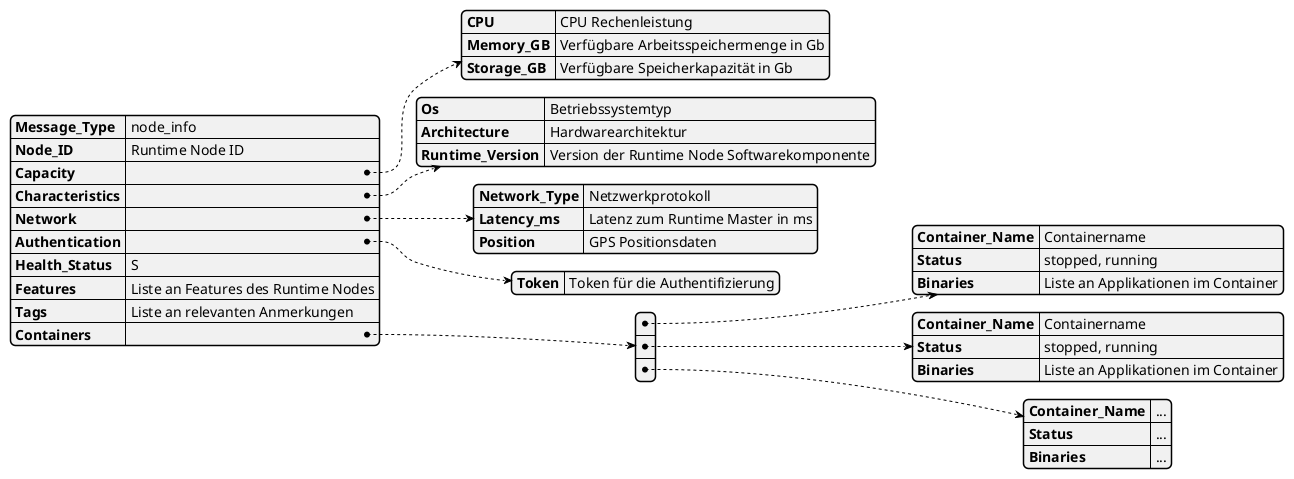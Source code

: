 @startjson
{
    "Message_Type": "node_info",
    "Node_ID": "Runtime Node ID",
    "Capacity": 
                {
                    "CPU": "CPU Rechenleistung",
                    "Memory_GB": "Verfügbare Arbeitsspeichermenge in Gb",
                    "Storage_GB": "Verfügbare Speicherkapazität in Gb"
                },
    "Characteristics": 
                        {
                            "Os": "Betriebssystemtyp",
                            "Architecture": "Hardwarearchitektur",
                            "Runtime_Version": "Version der Runtime Node Softwarekomponente"
                        },
    "Network": 
                {
                    "Network_Type": "Netzwerkprotokoll",
                    "Latency_ms": "Latenz zum Runtime Master in ms",
                    "Position": "GPS Positionsdaten"
                },
    "Authentication": 
                {
                    "Token": "Token für die Authentifizierung"
                },
    "Health_Status": "S",
    "Features": "Liste an Features des Runtime Nodes",
    "Tags": "Liste an relevanten Anmerkungen",
    "Containers": 
    [{
        "Container_Name": "Containername",
        "Status": "stopped, running",
        "Binaries": "Liste an Applikationen im Container"
    },{
        "Container_Name": "Containername",
        "Status": "stopped, running",
        "Binaries": "Liste an Applikationen im Container"
    },{
        "Container_Name": "...",
        "Status": "...",
        "Binaries": "..."
    }]
}
@endjson